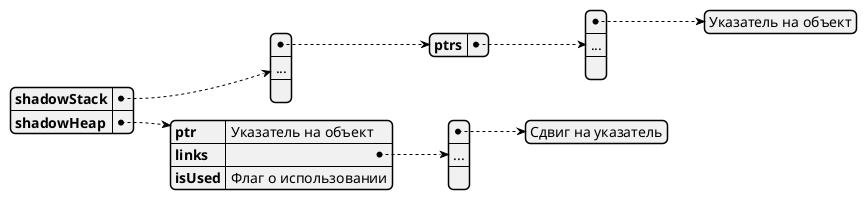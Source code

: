 @startjson
{
    "shadowStack": [

        {
            "ptrs": [
                               ["Указатель на объект"],
                               "...",
                               ""
                           ]
        }
        ,
        "...",
        " "
    ],
    "shadowHeap": {
       "ptr":"Указатель на объект",
       "links":[
        [
            "Сдвиг на указатель"
        ],
        "...",
        ""
       ],
       "isUsed": "Флаг о использовании"
    }
}
@endjson
